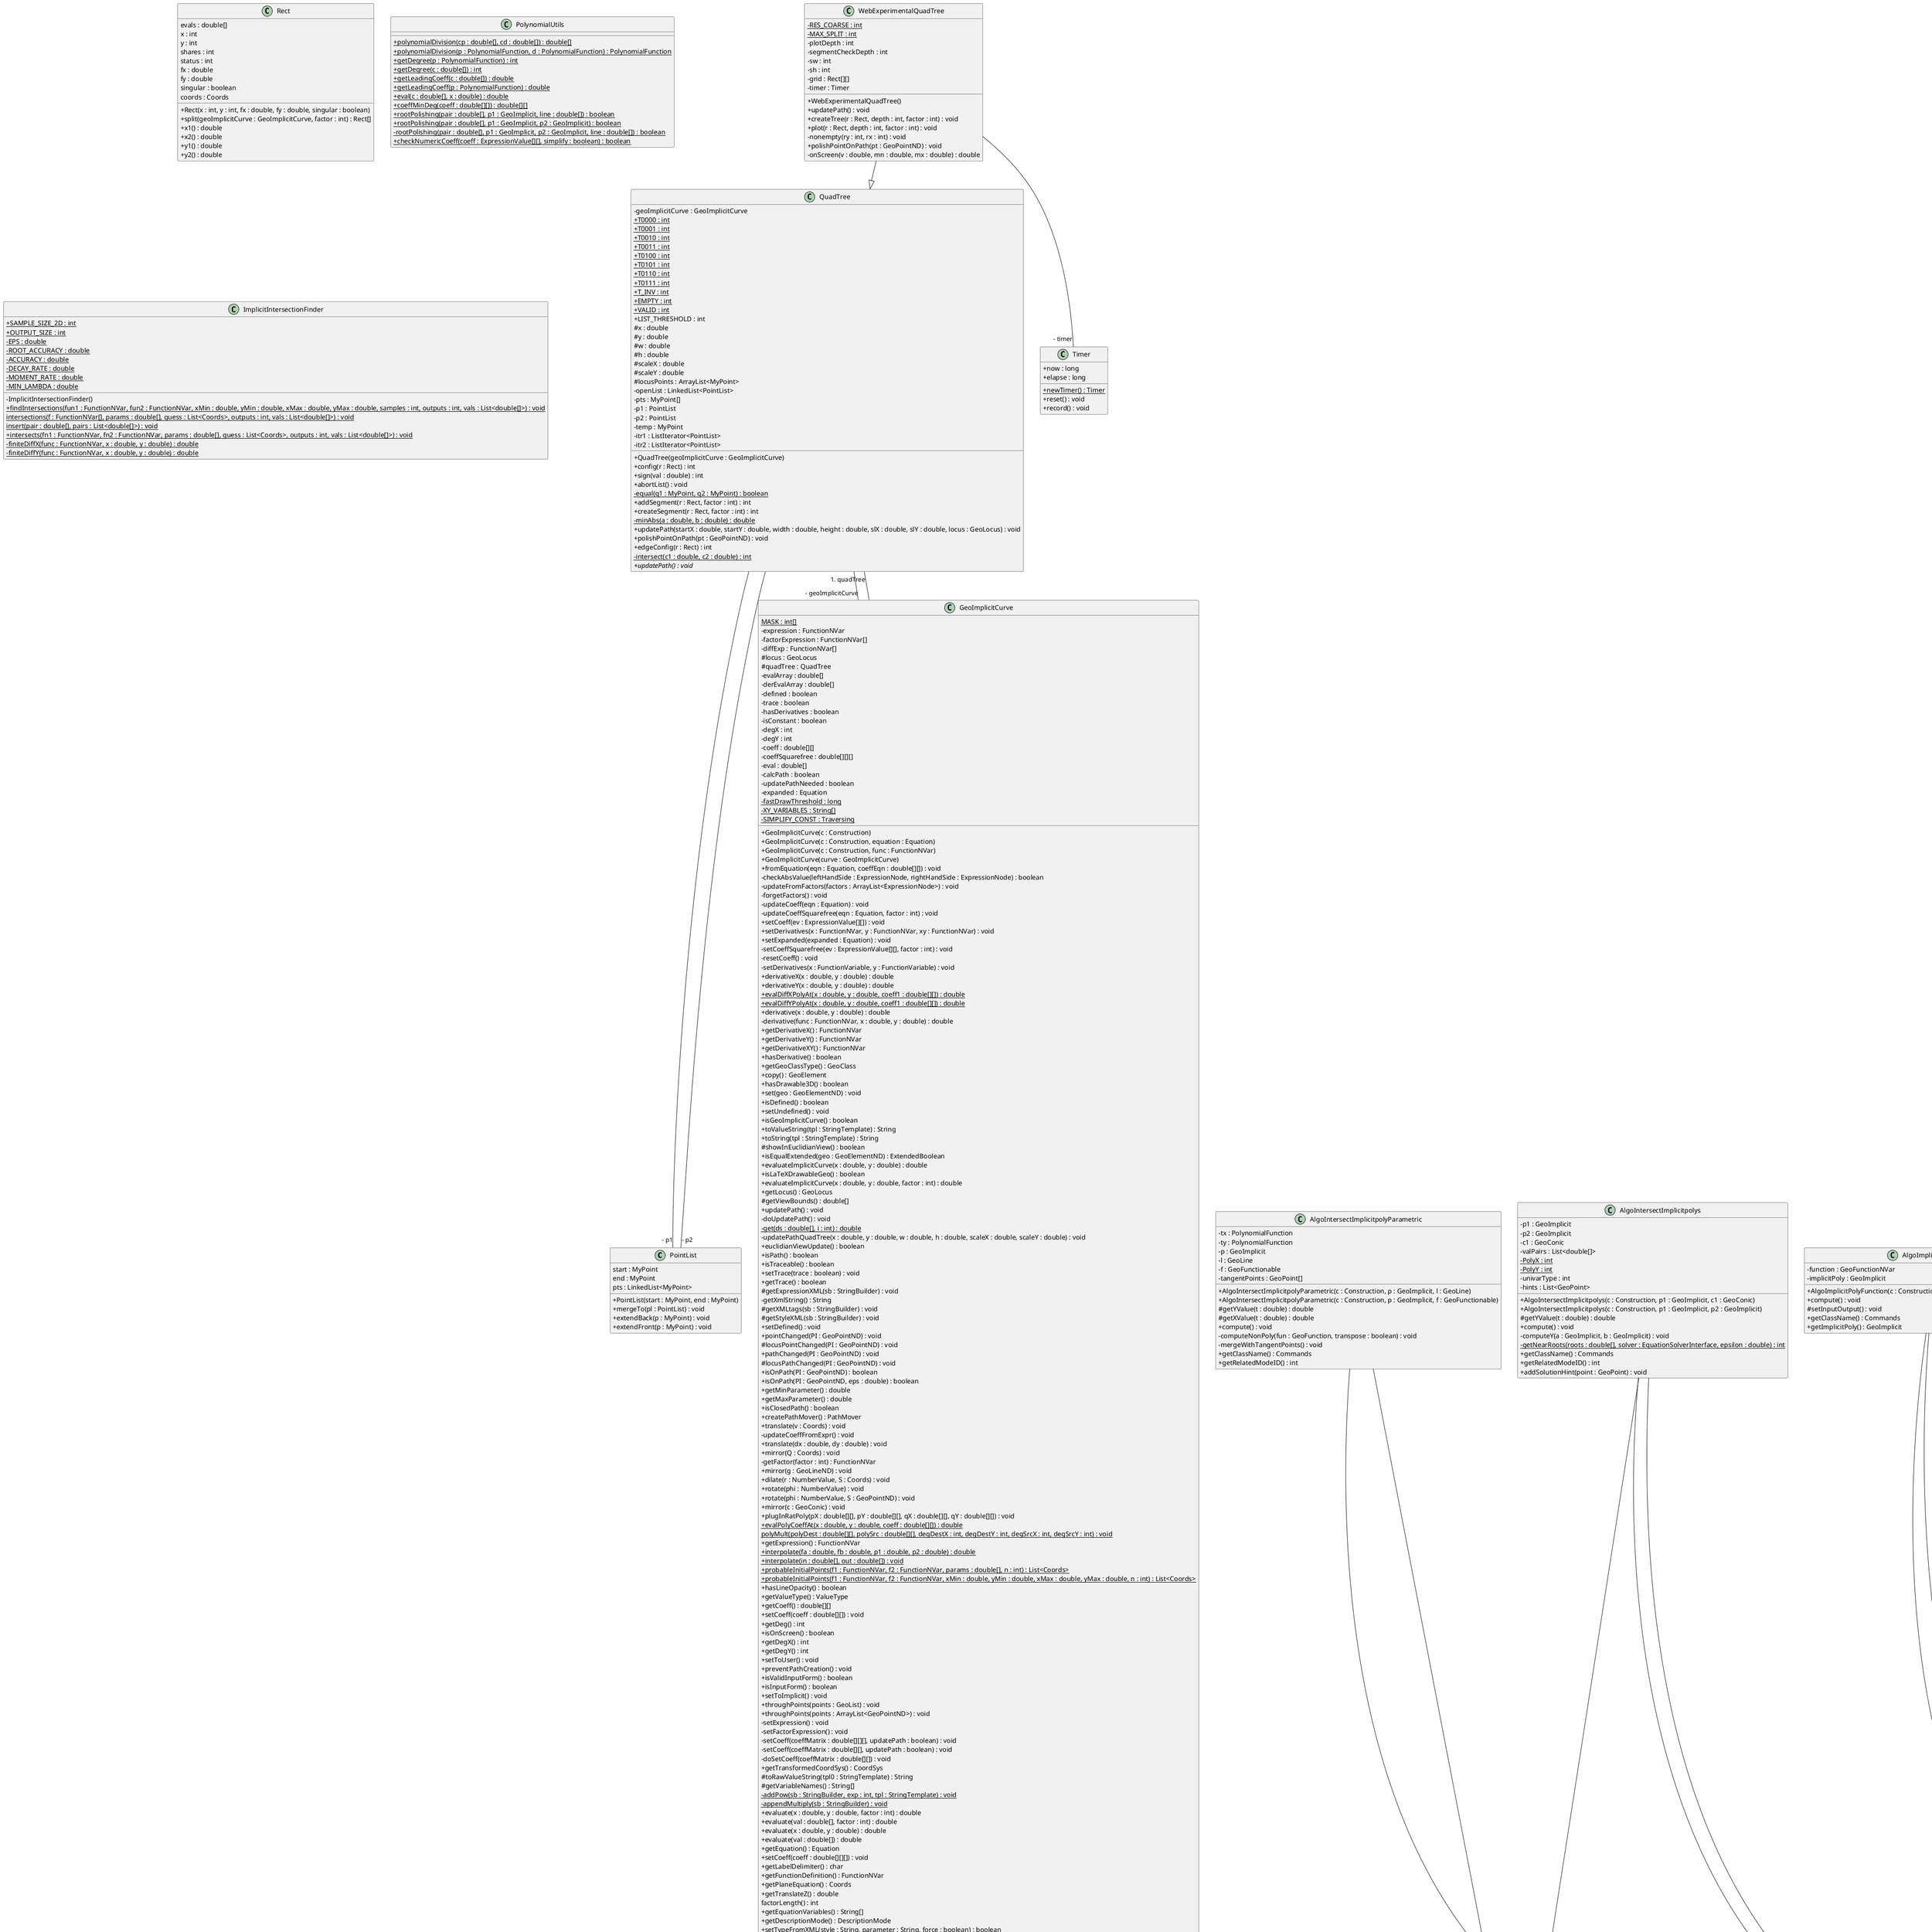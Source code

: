@startuml
skinparam classAttributeIconSize 0
class PointList{
start : MyPoint
end : MyPoint
pts : LinkedList<MyPoint>
+ PointList(start : MyPoint, end : MyPoint)
+ mergeTo(pl : PointList) : void
+ extendBack(p : MyPoint) : void
+ extendFront(p : MyPoint) : void
}
class AlgoImplicitPolyFunction{
- function : GeoFunctionNVar
- implicitPoly : GeoImplicit
+ AlgoImplicitPolyFunction(c : Construction, label : String, func : GeoFunctionNVar)
+ compute() : void
# setInputOutput() : void
+ getClassName() : Commands
+ getImplicitPoly() : GeoImplicit
}
AlgoImplicitPolyFunction --|> AlgoElement
class Rect{
evals : double[]
x : int
y : int
shares : int
status : int
fx : double
fy : double
singular : boolean
coords : Coords
+ Rect(x : int, y : int, fx : double, fy : double, singular : boolean)
+ split(geoImplicitCurve : GeoImplicitCurve, factor : int) : Rect[]
+ x1() : double
+ x2() : double
+ y1() : double
+ y2() : double
}
class Timer{
+ now : long
+ elapse : long
+ {static} newTimer() : Timer
+ reset() : void
+ record() : void
}
class AlgoIntersectImplicitpolys{
- p1 : GeoImplicit
- p2 : GeoImplicit
- c1 : GeoConic
- valPairs : List<double[]>
- {static} PolyX : int
- {static} PolyY : int
- univarType : int
- hints : List<GeoPoint>
+ AlgoIntersectImplicitpolys(c : Construction, p1 : GeoImplicit, c1 : GeoConic)
+ AlgoIntersectImplicitpolys(c : Construction, p1 : GeoImplicit, p2 : GeoImplicit)
# getYValue(t : double) : double
+ compute() : void
- computeY(a : GeoImplicit, b : GeoImplicit) : void
- {static} getNearRoots(roots : double[], solver : EquationSolverInterface, epsilon : double) : int
+ getClassName() : Commands
+ getRelatedModeID() : int
+ addSolutionHint(point : GeoPoint) : void
}
AlgoIntersectImplicitpolys --|> AlgoSimpleRootsPolynomial
class GeoImplicitCurve{
{static} MASK : int[]
- expression : FunctionNVar
- factorExpression : FunctionNVar[]
- diffExp : FunctionNVar[]
# locus : GeoLocus
# quadTree : QuadTree
- evalArray : double[]
- derEvalArray : double[]
- defined : boolean
- trace : boolean
- hasDerivatives : boolean
- isConstant : boolean
- degX : int
- degY : int
- coeff : double[][]
- coeffSquarefree : double[][][]
- eval : double[]
- calcPath : boolean
- updatePathNeeded : boolean
- expanded : Equation
- {static} fastDrawThreshold : long
- {static} XY_VARIABLES : String[]
- {static} SIMPLIFY_CONST : Traversing
+ GeoImplicitCurve(c : Construction)
+ GeoImplicitCurve(c : Construction, equation : Equation)
+ GeoImplicitCurve(c : Construction, func : FunctionNVar)
+ GeoImplicitCurve(curve : GeoImplicitCurve)
+ fromEquation(eqn : Equation, coeffEqn : double[][]) : void
- checkAbsValue(leftHandSide : ExpressionNode, rightHandSide : ExpressionNode) : boolean
- updateFromFactors(factors : ArrayList<ExpressionNode>) : void
- forgetFactors() : void
- updateCoeff(eqn : Equation) : void
- updateCoeffSquarefree(eqn : Equation, factor : int) : void
+ setCoeff(ev : ExpressionValue[][]) : void
+ setDerivatives(x : FunctionNVar, y : FunctionNVar, xy : FunctionNVar) : void
+ setExpanded(expanded : Equation) : void
- setCoeffSquarefree(ev : ExpressionValue[][], factor : int) : void
- resetCoeff() : void
- setDerivatives(x : FunctionVariable, y : FunctionVariable) : void
+ derivativeX(x : double, y : double) : double
+ derivativeY(x : double, y : double) : double
+ {static} evalDiffXPolyAt(x : double, y : double, coeff1 : double[][]) : double
+ {static} evalDiffYPolyAt(x : double, y : double, coeff1 : double[][]) : double
+ derivative(x : double, y : double) : double
- derivative(func : FunctionNVar, x : double, y : double) : double
+ getDerivativeX() : FunctionNVar
+ getDerivativeY() : FunctionNVar
+ getDerivativeXY() : FunctionNVar
+ hasDerivative() : boolean
+ getGeoClassType() : GeoClass
+ copy() : GeoElement
+ hasDrawable3D() : boolean
+ set(geo : GeoElementND) : void
+ isDefined() : boolean
+ setUndefined() : void
+ isGeoImplicitCurve() : boolean
+ toValueString(tpl : StringTemplate) : String
+ toString(tpl : StringTemplate) : String
# showInEuclidianView() : boolean
+ isEqualExtended(geo : GeoElementND) : ExtendedBoolean
+ evaluateImplicitCurve(x : double, y : double) : double
+ isLaTeXDrawableGeo() : boolean
+ evaluateImplicitCurve(x : double, y : double, factor : int) : double
+ getLocus() : GeoLocus
# getViewBounds() : double[]
+ updatePath() : void
- doUpdatePath() : void
- {static} get(ds : double[], i : int) : double
- updatePathQuadTree(x : double, y : double, w : double, h : double, scaleX : double, scaleY : double) : void
+ euclidianViewUpdate() : boolean
+ isPath() : boolean
+ isTraceable() : boolean
+ setTrace(trace : boolean) : void
+ getTrace() : boolean
# getExpressionXML(sb : StringBuilder) : void
- getXmlString() : String
# getXMLtags(sb : StringBuilder) : void
# getStyleXML(sb : StringBuilder) : void
+ setDefined() : void
+ pointChanged(PI : GeoPointND) : void
# locusPointChanged(PI : GeoPointND) : void
+ pathChanged(PI : GeoPointND) : void
# locusPathChanged(PI : GeoPointND) : void
+ isOnPath(PI : GeoPointND) : boolean
+ isOnPath(PI : GeoPointND, eps : double) : boolean
+ getMinParameter() : double
+ getMaxParameter() : double
+ isClosedPath() : boolean
+ createPathMover() : PathMover
+ translate(v : Coords) : void
- updateCoeffFromExpr() : void
+ translate(dx : double, dy : double) : void
+ mirror(Q : Coords) : void
- getFactor(factor : int) : FunctionNVar
+ mirror(g : GeoLineND) : void
+ dilate(r : NumberValue, S : Coords) : void
+ rotate(phi : NumberValue) : void
+ rotate(phi : NumberValue, S : GeoPointND) : void
+ mirror(c : GeoConic) : void
+ plugInRatPoly(pX : double[][], pY : double[][], qX : double[][], qY : double[][]) : void
+ {static} evalPolyCoeffAt(x : double, y : double, coeff : double[][]) : double
{static} polyMult(polyDest : double[][], polySrc : double[][], degDestX : int, degDestY : int, degSrcX : int, degSrcY : int) : void
+ getExpression() : FunctionNVar
+ {static} interpolate(fa : double, fb : double, p1 : double, p2 : double) : double
+ {static} interpolate(in : double[], out : double[]) : void
+ {static} probableInitialPoints(f1 : FunctionNVar, f2 : FunctionNVar, params : double[], n : int) : List<Coords>
+ {static} probableInitialPoints(f1 : FunctionNVar, f2 : FunctionNVar, xMin : double, yMin : double, xMax : double, yMax : double, n : int) : List<Coords>
+ hasLineOpacity() : boolean
+ getValueType() : ValueType
+ getCoeff() : double[][]
+ setCoeff(coeff : double[][]) : void
+ getDeg() : int
+ isOnScreen() : boolean
+ getDegX() : int
+ getDegY() : int
+ setToUser() : void
+ preventPathCreation() : void
+ isValidInputForm() : boolean
+ isInputForm() : boolean
+ setToImplicit() : void
+ throughPoints(points : GeoList) : void
+ throughPoints(points : ArrayList<GeoPointND>) : void
- setExpression() : void
- setFactorExpression() : void
- setCoeff(coeffMatrix : double[][][], updatePath : boolean) : void
- setCoeff(coeffMatrix : double[][], updatePath : boolean) : void
- doSetCoeff(coeffMatrix : double[][]) : void
+ getTransformedCoordSys() : CoordSys
# toRawValueString(tpl0 : StringTemplate) : String
# getVariableNames() : String[]
- {static} addPow(sb : StringBuilder, exp : int, tpl : StringTemplate) : void
- {static} appendMultiply(sb : StringBuilder) : void
+ evaluate(x : double, y : double, factor : int) : double
+ evaluate(val : double[], factor : int) : double
+ evaluate(x : double, y : double) : double
+ evaluate(val : double[]) : double
+ getEquation() : Equation
+ setCoeff(coeff : double[][][]) : void
+ getLabelDelimiter() : char
+ getFunctionDefinition() : FunctionNVar
+ getPlaneEquation() : Coords
+ getTranslateZ() : double
factorLength() : int
+ getEquationVariables() : String[]
+ getDescriptionMode() : DescriptionMode
+ setTypeFromXML(style : String, parameter : String, force : boolean) : boolean
+ replaceChildrenByValues(var : GeoElement) : void
+ {static} setFastDrawThreshold(threshold : int) : void
+ doRemove() : void
+ setViewFlags(viewSet : List<Integer>) : void
+ isValidType() : boolean
}
GeoImplicitCurve ..|> EuclidianViewCE
GeoImplicitCurve ..|> Traceable
GeoImplicitCurve ..|> Translateable
GeoImplicitCurve ..|> Dilateable
GeoImplicitCurve ..|> Mirrorable
GeoImplicitCurve ..|> ConicMirrorable
GeoImplicitCurve ..|> Transformable
GeoImplicitCurve ..|> Rotatable
GeoImplicitCurve ..|> GeoImplicit
GeoImplicitCurve ..|> ReplaceChildrenByValues
GeoImplicitCurve --|> GeoElement
class AlgoImplicitPolyTangentLine{
- poly : GeoImplicit
- line : GeoLineND
- tangentPoly : GeoImplicit
+ AlgoImplicitPolyTangentLine(c : Construction, poly : GeoImplicit, line : GeoLineND)
+ compute() : void
# setInputOutput() : void
+ getClassName() : Commands
+ getTangentCurve() : GeoImplicit
+ getVec() : GeoElement
+ vecDefined() : boolean
+ getTangents(ip : GeoPoint[], tangents : OutputHandler<GeoLine>) : void
+ getTangentPoint(geo : GeoElement, l : GeoLine) : GeoPointND
}
AlgoImplicitPolyTangentLine ..|> AlgoTangentHelper
AlgoImplicitPolyTangentLine --|> AlgoElement
class AlgoImplicitPolyTangentCurve{
- poly : GeoImplicit
- point : GeoPointND
- tangentPoly : GeoImplicit
- pointOnPath : boolean
+ AlgoImplicitPolyTangentCurve(c : Construction, poly : GeoImplicit, point : GeoPointND, pointOnPath : boolean)
+ compute() : void
# setInputOutput() : void
+ getClassName() : Commands
+ getTangentCurve() : GeoImplicit
+ getVec() : GeoElement
+ vecDefined() : boolean
+ getTangents(ip : GeoPoint[], tangents : OutputHandler<GeoLine>) : void
+ getTangentPoint(geo : GeoElement, line : GeoLine) : GeoPointND
}
AlgoImplicitPolyTangentCurve ..|> AlgoTangentHelper
AlgoImplicitPolyTangentCurve --|> AlgoElement
class AlgoIntersectImplicitpolyParametric{
- tx : PolynomialFunction
- ty : PolynomialFunction
- p : GeoImplicit
- l : GeoLine
- f : GeoFunctionable
- tangentPoints : GeoPoint[]
+ AlgoIntersectImplicitpolyParametric(c : Construction, p : GeoImplicit, l : GeoLine)
+ AlgoIntersectImplicitpolyParametric(c : Construction, p : GeoImplicit, f : GeoFunctionable)
# getYValue(t : double) : double
# getXValue(t : double) : double
+ compute() : void
- computeNonPoly(fun : GeoFunction, transpose : boolean) : void
- mergeWithTangentPoints() : void
+ getClassName() : Commands
+ getRelatedModeID() : int
}
AlgoIntersectImplicitpolyParametric --|> AlgoSimpleRootsPolynomial
class WebExperimentalQuadTree{
- {static} RES_COARSE : int
- {static} MAX_SPLIT : int
- plotDepth : int
- segmentCheckDepth : int
- sw : int
- sh : int
- grid : Rect[][]
- timer : Timer
+ WebExperimentalQuadTree()
+ updatePath() : void
+ createTree(r : Rect, depth : int, factor : int) : void
+ plot(r : Rect, depth : int, factor : int) : void
- nonempty(ry : int, rx : int) : void
+ polishPointOnPath(pt : GeoPointND) : void
- onScreen(v : double, mn : double, mx : double) : double
}
WebExperimentalQuadTree --|> QuadTree
class AlgoImplicitPolyThroughPoints{
- P : GeoList
- implicitPoly : GeoImplicit
+ AlgoImplicitPolyThroughPoints(cons : Construction, label : String, p : GeoList)
+ getImplicitPoly() : GeoImplicit
+ getP() : GeoList
# setInputOutput() : void
+ compute() : void
+ getClassName() : Commands
}
AlgoImplicitPolyThroughPoints --|> AlgoElement
class PolynomialUtils{
+ {static} polynomialDivision(cp : double[], cd : double[]) : double[]
+ {static} polynomialDivision(p : PolynomialFunction, d : PolynomialFunction) : PolynomialFunction
+ {static} getDegree(p : PolynomialFunction) : int
+ {static} getDegree(c : double[]) : int
+ {static} getLeadingCoeff(c : double[]) : double
+ {static} getLeadingCoeff(p : PolynomialFunction) : double
+ {static} eval(c : double[], x : double) : double
+ {static} coeffMinDeg(coeff : double[][]) : double[][]
+ {static} rootPolishing(pair : double[], p1 : GeoImplicit, line : double[]) : boolean
+ {static} rootPolishing(pair : double[], p1 : GeoImplicit, p2 : GeoImplicit) : boolean
- {static} rootPolishing(pair : double[], p1 : GeoImplicit, p2 : GeoImplicit, line : double[]) : boolean
+ {static} checkNumericCoeff(coeff : ExpressionValue[][], simplify : boolean) : boolean
}
class AlgoTangentImplicitpoly{
- p : GeoImplicit
- ip : GeoPoint[]
- tangents : OutputHandler<GeoLine>
- algoIntersect : AlgoIntersect
- labels : String[]
- algoTangentPoly : AlgoTangentHelper
# AlgoTangentImplicitpoly(c : Construction, labels : String[], p : GeoImplicit)
+ AlgoTangentImplicitpoly(c : Construction, labels : String[], p : GeoImplicit, R : GeoPointND)
+ AlgoTangentImplicitpoly(c : Construction, labels : String[], p : GeoImplicit, g : GeoLineND)
# setInputOutput() : void
+ compute() : void
+ getClassName() : Commands
+ getRelatedModeID() : int
+ getTangents() : GeoLine[]
+ setLabels(labels : String[]) : void
+ getTangentPoints() : GeoPoint[]
+ getTangentPoint(geo : GeoElement, line : GeoLine) : GeoPointND
}
AlgoTangentImplicitpoly ..|> TangentAlgo
AlgoTangentImplicitpoly --|> AlgoElement
class QuadTree{
- geoImplicitCurve : GeoImplicitCurve
+ {static} T0000 : int
+ {static} T0001 : int
+ {static} T0010 : int
+ {static} T0011 : int
+ {static} T0100 : int
+ {static} T0101 : int
+ {static} T0110 : int
+ {static} T0111 : int
+ {static} T_INV : int
+ {static} EMPTY : int
+ {static} VALID : int
+ LIST_THRESHOLD : int
# x : double
# y : double
# w : double
# h : double
# scaleX : double
# scaleY : double
# locusPoints : ArrayList<MyPoint>
- openList : LinkedList<PointList>
- pts : MyPoint[]
- p1 : PointList
- p2 : PointList
- temp : MyPoint
- itr1 : ListIterator<PointList>
- itr2 : ListIterator<PointList>
+ QuadTree(geoImplicitCurve : GeoImplicitCurve)
+ config(r : Rect) : int
+ sign(val : double) : int
+ abortList() : void
- {static} equal(q1 : MyPoint, q2 : MyPoint) : boolean
+ addSegment(r : Rect, factor : int) : int
+ createSegment(r : Rect, factor : int) : int
- {static} minAbs(a : double, b : double) : double
+ updatePath(startX : double, startY : double, width : double, height : double, slX : double, slY : double, locus : GeoLocus) : void
+ polishPointOnPath(pt : GeoPointND) : void
+ edgeConfig(r : Rect) : int
- {static} intersect(c1 : double, c2 : double) : int
+ {abstract} updatePath() : void
}
class AlgoAsymptoteImplicitPoly{
- ip : GeoImplicit
- g : GeoList
- solver : EquationSolverInterface
+ AlgoAsymptoteImplicitPoly(c : Construction, label : String, ip : GeoImplicit)
+ getClassName() : Commands
# setInputOutput() : void
+ getResult() : GeoList
- makeLines(p : ArrayList<Double>, a : double, b : double) : void
+ compute() : void
}
AlgoAsymptoteImplicitPoly --|> AlgoElement
class AlgoIntersectImplicitpolyPolyLine{
# implicitPolynomial : GeoImplicit
# poly : GeoPoly
# outputPoints : OutputHandler<GeoPoint>
# hasLabels : boolean
# polyclosed : boolean
# numOfOutputPoints : int
# polyPointCount : int
# segCountOfPoly : int
# intersectCoords : ArrayList<Coords>
- tempSegEndPoints : GeoPoint[]
- tempSeg : GeoSegment
- tx : PolynomialFunction
- ty : PolynomialFunction
- eqnSolver : EquationSolverInterface
+ AlgoIntersectImplicitpolyPolyLine(cons : Construction, labels : String[], implicitPolynomial : GeoImplicit, poly : GeoPoly, polyClosed : boolean)
+ AlgoIntersectImplicitpolyPolyLine(cons : Construction, implicitPolynomial : GeoImplicit, poly : GeoPoly, polyClosed : boolean)
+ getIntersectionPoints() : GeoPoint[]
# getLastDefinedIntersectionPoints() : GeoPoint[]
# setInputOutput() : void
+ compute() : void
+ getClassName() : GetCommand
+ getRelatedModeID() : int
- computePolyLineIntersection(tempSeg2 : GeoSegment, intersectCoords2 : ArrayList<Coords>) : void
+ {static} lineIntersect(coeff : double[][], tx : PolynomialFunction, ty : PolynomialFunction) : PolynomialFunction
- setRootsPolynomialWithinRange(intersectCoords2 : ArrayList<Coords>, rootsPoly : PolynomialFunction, min : double, max : double) : void
- {static} distancePairSq(p1 : Coords, p2 : Coords) : double
- initElements() : void
+ setLabels(labels : String[]) : void
# createOutputPoints() : OutputHandler<GeoPoint>
+ getImplicitPolynomial() : GeoImplicit
+ getPoly() : GeoPoly
+ isPolyclosed() : boolean
}
AlgoIntersectImplicitpolyPolyLine --|> AlgoIntersect
class AlgoDependentImplicitPoly{
- coeff : ExpressionValue[][]
- geoElement : GeoElementND
- dependentFromFunctions : Set<FunctionNVar>
- equation : Equation
- equationExpanded : Equation
+ AlgoDependentImplicitPoly(c : Construction, equ : Equation, definition : ExpressionNode, simplify : boolean)
+ AlgoDependentImplicitPoly(c : Construction, equ : Equation, definition : ExpressionNode, simplify : boolean, evaluatedDef : ExpressionValue)
- expandEquation() : void
+ compute() : void
# replaceGeoElement(newElem : GeoElementND) : void
+ getEquation() : Equation
- compute(first : boolean) : void
- setLine() : void
- setConic() : void
# addAllFunctionalDescendents(algo : AlgoElement, set : Set<FunctionNVar>, algos : Set<AlgoElement>) : void
# setInputOutput() : void
+ getClassName() : Algos
+ getGeo() : GeoElement
+ toString(tpl : StringTemplate) : String
# toExpString(tpl : StringTemplate) : String
+ {static} equationWithLabel(geo : GeoElementND, tpl : StringTemplate) : String
}
AlgoDependentImplicitPoly --|> AlgoElement
class ImplicitIntersectionFinder{
+ {static} SAMPLE_SIZE_2D : int
+ {static} OUTPUT_SIZE : int
- {static} EPS : double
- {static} ROOT_ACCURACY : double
- {static} ACCURACY : double
- {static} DECAY_RATE : double
- {static} MOMENT_RATE : double
- {static} MIN_LAMBDA : double
- ImplicitIntersectionFinder()
+ {static} findIntersections(fun1 : FunctionNVar, fun2 : FunctionNVar, xMin : double, yMin : double, xMax : double, yMax : double, samples : int, outputs : int, vals : List<double[]>) : void
{static} intersections(f : FunctionNVar[], params : double[], guess : List<Coords>, outputs : int, vals : List<double[]>) : void
{static} insert(pair : double[], pairs : List<double[]>) : void
+ {static} intersects(fn1 : FunctionNVar, fn2 : FunctionNVar, params : double[], guess : List<Coords>, outputs : int, vals : List<double[]>) : void
- {static} finiteDiffX(func : FunctionNVar, x : double, y : double) : double
- {static} finiteDiffY(func : FunctionNVar, x : double, y : double) : double
}
AlgoImplicitPolyFunction--"- implicitPoly" GeoImplicit
AlgoIntersectImplicitpolys--"- p1" GeoImplicit
AlgoIntersectImplicitpolys--"- p2" GeoImplicit
GeoImplicitCurve--"# quadTree" QuadTree
AlgoImplicitPolyTangentLine--"- poly" GeoImplicit
AlgoImplicitPolyTangentLine--"- tangentPoly" GeoImplicit
AlgoImplicitPolyTangentCurve--"- poly" GeoImplicit
AlgoImplicitPolyTangentCurve--"- tangentPoly" GeoImplicit
AlgoIntersectImplicitpolyParametric--"- p" GeoImplicit
WebExperimentalQuadTree--"- timer" Timer
AlgoImplicitPolyThroughPoints--"- implicitPoly" GeoImplicit
AlgoTangentImplicitpoly--"- p" GeoImplicit
AlgoTangentImplicitpoly--"- algoTangentPoly" AlgoTangentHelper
QuadTree--"- geoImplicitCurve" GeoImplicitCurve
QuadTree--"- p1" PointList
QuadTree--"- p2" PointList
AlgoAsymptoteImplicitPoly--"- ip" GeoImplicit
AlgoIntersectImplicitpolyPolyLine--"# implicitPolynomial" GeoImplicit
interface GeoImplicit{
getCoeff() : double[][]
setCoeff(coeff : double[][]) : void
setCoeff(coeff : double[][][]) : void
setDefined() : void
getDeg() : int
isOnScreen() : boolean
getLocus() : GeoLocusND<? extends MyPoint>
getDegX() : int
getDegY() : int
translate(dx : double, dy : double) : void
getExpression() : FunctionNVar
isValidInputForm() : boolean
isInputForm() : boolean
fromEquation(equation : Equation, coeff : double[][]) : void
preventPathCreation() : void
setCoeff(coeff : ExpressionValue[][]) : void
throughPoints(points : GeoList) : void
derivativeX(x : double, y : double) : double
derivativeY(x : double, y : double) : double
evaluateImplicitCurve(x : double, y : double) : double
getTransformedCoordSys() : CoordSys
getFunctionDefinition() : FunctionNVar
getPlaneEquation() : Coords
getTranslateZ() : double
setDerivatives(x : FunctionNVar, y : FunctionNVar, xy : FunctionNVar) : void
setExpanded(equationExpanded : Equation) : void
}
GeoImplicit --|> Path
GeoImplicit --|> EquationValue
interface AlgoTangentHelper{
getTangentCurve() : GeoImplicit
getVec() : GeoElement
vecDefined() : boolean
getTangents(ip : GeoPoint[], tangents : OutputHandler<GeoLine>) : void
getTangentPoint(geo : GeoElement, line : GeoLine) : GeoPointND
}
@enduml